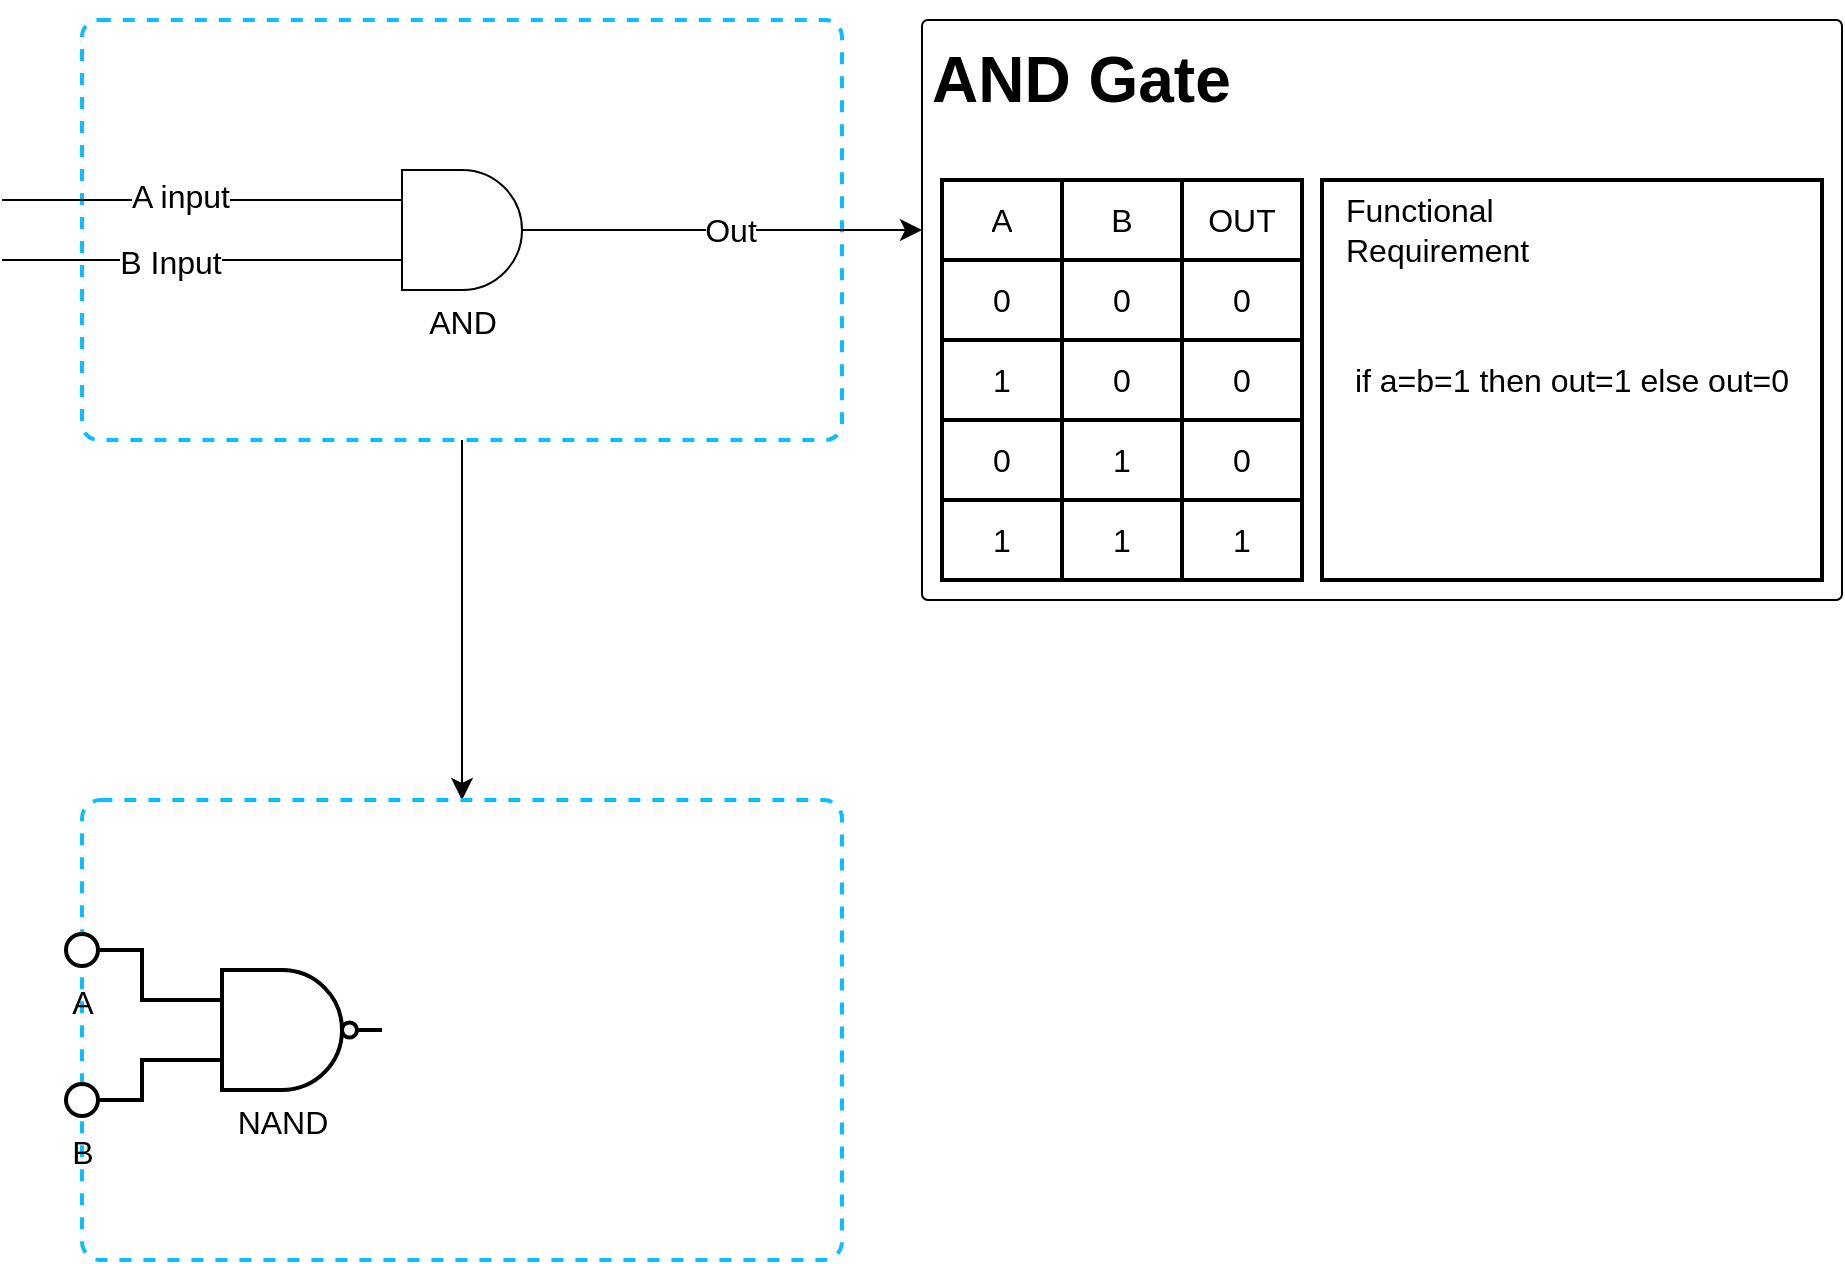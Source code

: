 <mxfile version="20.8.23" type="github">
  <diagram name="And-Gate" id="u10YveOSF3FBLlsxwQq4">
    <mxGraphModel dx="1147" dy="653" grid="1" gridSize="10" guides="1" tooltips="1" connect="1" arrows="1" fold="1" page="1" pageScale="1" pageWidth="827" pageHeight="1169" math="0" shadow="0">
      <root>
        <mxCell id="0" />
        <mxCell id="1" parent="0" />
        <mxCell id="NyGEZXsJiVMz1paDzBxX-51" value="" style="edgeStyle=none;curved=1;rounded=0;orthogonalLoop=1;jettySize=auto;html=1;fontSize=12;startSize=8;endSize=8;" edge="1" parent="1" source="NyGEZXsJiVMz1paDzBxX-1" target="NyGEZXsJiVMz1paDzBxX-50">
          <mxGeometry relative="1" as="geometry" />
        </mxCell>
        <mxCell id="NyGEZXsJiVMz1paDzBxX-1" value="" style="rounded=1;whiteSpace=wrap;html=1;fontSize=16;arcSize=4;dashed=1;strokeColor=#0ABEFF;strokeWidth=2;" vertex="1" parent="1">
          <mxGeometry x="120" y="80" width="380" height="210" as="geometry" />
        </mxCell>
        <mxCell id="NyGEZXsJiVMz1paDzBxX-2" value="AND" style="verticalLabelPosition=bottom;shadow=0;dashed=0;align=center;html=1;verticalAlign=top;shape=mxgraph.electrical.logic_gates.logic_gate;operation=and;fontSize=16;" vertex="1" parent="1">
          <mxGeometry x="260" y="155" width="100" height="60" as="geometry" />
        </mxCell>
        <mxCell id="NyGEZXsJiVMz1paDzBxX-3" value="" style="endArrow=none;html=1;rounded=0;fontSize=12;startSize=8;endSize=8;curved=1;entryX=0;entryY=0.25;entryDx=0;entryDy=0;entryPerimeter=0;" edge="1" parent="1" target="NyGEZXsJiVMz1paDzBxX-2">
          <mxGeometry width="50" height="50" relative="1" as="geometry">
            <mxPoint x="80" y="170" as="sourcePoint" />
            <mxPoint x="380" y="200" as="targetPoint" />
          </mxGeometry>
        </mxCell>
        <mxCell id="NyGEZXsJiVMz1paDzBxX-7" value="A input" style="edgeLabel;html=1;align=center;verticalAlign=middle;resizable=0;points=[];fontSize=16;" vertex="1" connectable="0" parent="NyGEZXsJiVMz1paDzBxX-3">
          <mxGeometry x="-0.009" y="2" relative="1" as="geometry">
            <mxPoint as="offset" />
          </mxGeometry>
        </mxCell>
        <mxCell id="NyGEZXsJiVMz1paDzBxX-4" value="" style="endArrow=none;html=1;rounded=0;fontSize=12;startSize=8;endSize=8;curved=1;entryX=0;entryY=0.25;entryDx=0;entryDy=0;entryPerimeter=0;" edge="1" parent="1">
          <mxGeometry width="50" height="50" relative="1" as="geometry">
            <mxPoint x="80" y="200" as="sourcePoint" />
            <mxPoint x="260" y="200" as="targetPoint" />
          </mxGeometry>
        </mxCell>
        <mxCell id="NyGEZXsJiVMz1paDzBxX-6" value="B Input" style="edgeLabel;html=1;align=center;verticalAlign=middle;resizable=0;points=[];fontSize=16;" vertex="1" connectable="0" parent="NyGEZXsJiVMz1paDzBxX-4">
          <mxGeometry x="-0.066" y="-1" relative="1" as="geometry">
            <mxPoint as="offset" />
          </mxGeometry>
        </mxCell>
        <mxCell id="NyGEZXsJiVMz1paDzBxX-8" value="" style="endArrow=classic;html=1;rounded=0;fontSize=12;startSize=8;endSize=8;curved=1;exitX=1;exitY=0.5;exitDx=0;exitDy=0;exitPerimeter=0;" edge="1" parent="1" source="NyGEZXsJiVMz1paDzBxX-2">
          <mxGeometry width="50" height="50" relative="1" as="geometry">
            <mxPoint x="330" y="250" as="sourcePoint" />
            <mxPoint x="540" y="185" as="targetPoint" />
          </mxGeometry>
        </mxCell>
        <mxCell id="NyGEZXsJiVMz1paDzBxX-9" value="Out" style="edgeLabel;html=1;align=center;verticalAlign=middle;resizable=0;points=[];fontSize=16;" vertex="1" connectable="0" parent="NyGEZXsJiVMz1paDzBxX-8">
          <mxGeometry x="-0.073" relative="1" as="geometry">
            <mxPoint as="offset" />
          </mxGeometry>
        </mxCell>
        <mxCell id="NyGEZXsJiVMz1paDzBxX-10" value="&lt;h1&gt;AND Gate&lt;/h1&gt;&lt;p&gt;&lt;br&gt;&lt;/p&gt;" style="text;html=1;strokeColor=default;fillColor=none;spacing=5;spacingTop=-20;whiteSpace=wrap;overflow=hidden;rounded=1;fontSize=16;arcSize=1;" vertex="1" parent="1">
          <mxGeometry x="540" y="80" width="460" height="290" as="geometry" />
        </mxCell>
        <mxCell id="NyGEZXsJiVMz1paDzBxX-24" value="" style="shape=table;startSize=0;container=1;collapsible=0;childLayout=tableLayout;fontSize=16;rounded=1;strokeColor=default;strokeWidth=2;" vertex="1" parent="1">
          <mxGeometry x="550" y="160" width="180" height="200" as="geometry" />
        </mxCell>
        <mxCell id="NyGEZXsJiVMz1paDzBxX-25" value="" style="shape=tableRow;horizontal=0;startSize=0;swimlaneHead=0;swimlaneBody=0;strokeColor=inherit;top=0;left=0;bottom=0;right=0;collapsible=0;dropTarget=0;fillColor=none;points=[[0,0.5],[1,0.5]];portConstraint=eastwest;fontSize=16;rounded=1;strokeWidth=2;" vertex="1" parent="NyGEZXsJiVMz1paDzBxX-24">
          <mxGeometry width="180" height="40" as="geometry" />
        </mxCell>
        <mxCell id="NyGEZXsJiVMz1paDzBxX-26" value="A" style="shape=partialRectangle;html=1;whiteSpace=wrap;connectable=0;strokeColor=inherit;overflow=hidden;fillColor=none;top=0;left=0;bottom=0;right=0;pointerEvents=1;fontSize=16;rounded=1;strokeWidth=2;" vertex="1" parent="NyGEZXsJiVMz1paDzBxX-25">
          <mxGeometry width="60" height="40" as="geometry">
            <mxRectangle width="60" height="40" as="alternateBounds" />
          </mxGeometry>
        </mxCell>
        <mxCell id="NyGEZXsJiVMz1paDzBxX-27" value="B" style="shape=partialRectangle;html=1;whiteSpace=wrap;connectable=0;strokeColor=inherit;overflow=hidden;fillColor=none;top=0;left=0;bottom=0;right=0;pointerEvents=1;fontSize=16;rounded=1;strokeWidth=2;" vertex="1" parent="NyGEZXsJiVMz1paDzBxX-25">
          <mxGeometry x="60" width="60" height="40" as="geometry">
            <mxRectangle width="60" height="40" as="alternateBounds" />
          </mxGeometry>
        </mxCell>
        <mxCell id="NyGEZXsJiVMz1paDzBxX-28" value="OUT" style="shape=partialRectangle;html=1;whiteSpace=wrap;connectable=0;strokeColor=inherit;overflow=hidden;fillColor=none;top=0;left=0;bottom=0;right=0;pointerEvents=1;fontSize=16;rounded=1;strokeWidth=2;" vertex="1" parent="NyGEZXsJiVMz1paDzBxX-25">
          <mxGeometry x="120" width="60" height="40" as="geometry">
            <mxRectangle width="60" height="40" as="alternateBounds" />
          </mxGeometry>
        </mxCell>
        <mxCell id="NyGEZXsJiVMz1paDzBxX-29" value="" style="shape=tableRow;horizontal=0;startSize=0;swimlaneHead=0;swimlaneBody=0;strokeColor=inherit;top=0;left=0;bottom=0;right=0;collapsible=0;dropTarget=0;fillColor=none;points=[[0,0.5],[1,0.5]];portConstraint=eastwest;fontSize=16;rounded=1;strokeWidth=2;" vertex="1" parent="NyGEZXsJiVMz1paDzBxX-24">
          <mxGeometry y="40" width="180" height="40" as="geometry" />
        </mxCell>
        <mxCell id="NyGEZXsJiVMz1paDzBxX-30" value="0" style="shape=partialRectangle;html=1;whiteSpace=wrap;connectable=0;strokeColor=inherit;overflow=hidden;fillColor=none;top=0;left=0;bottom=0;right=0;pointerEvents=1;fontSize=16;rounded=1;strokeWidth=2;" vertex="1" parent="NyGEZXsJiVMz1paDzBxX-29">
          <mxGeometry width="60" height="40" as="geometry">
            <mxRectangle width="60" height="40" as="alternateBounds" />
          </mxGeometry>
        </mxCell>
        <mxCell id="NyGEZXsJiVMz1paDzBxX-31" value="0" style="shape=partialRectangle;html=1;whiteSpace=wrap;connectable=0;strokeColor=inherit;overflow=hidden;fillColor=none;top=0;left=0;bottom=0;right=0;pointerEvents=1;fontSize=16;rounded=1;strokeWidth=2;" vertex="1" parent="NyGEZXsJiVMz1paDzBxX-29">
          <mxGeometry x="60" width="60" height="40" as="geometry">
            <mxRectangle width="60" height="40" as="alternateBounds" />
          </mxGeometry>
        </mxCell>
        <mxCell id="NyGEZXsJiVMz1paDzBxX-32" value="0" style="shape=partialRectangle;html=1;whiteSpace=wrap;connectable=0;strokeColor=inherit;overflow=hidden;fillColor=none;top=0;left=0;bottom=0;right=0;pointerEvents=1;fontSize=16;rounded=1;strokeWidth=2;" vertex="1" parent="NyGEZXsJiVMz1paDzBxX-29">
          <mxGeometry x="120" width="60" height="40" as="geometry">
            <mxRectangle width="60" height="40" as="alternateBounds" />
          </mxGeometry>
        </mxCell>
        <mxCell id="NyGEZXsJiVMz1paDzBxX-33" value="" style="shape=tableRow;horizontal=0;startSize=0;swimlaneHead=0;swimlaneBody=0;strokeColor=inherit;top=0;left=0;bottom=0;right=0;collapsible=0;dropTarget=0;fillColor=none;points=[[0,0.5],[1,0.5]];portConstraint=eastwest;fontSize=16;rounded=1;strokeWidth=2;" vertex="1" parent="NyGEZXsJiVMz1paDzBxX-24">
          <mxGeometry y="80" width="180" height="40" as="geometry" />
        </mxCell>
        <mxCell id="NyGEZXsJiVMz1paDzBxX-34" value="1" style="shape=partialRectangle;html=1;whiteSpace=wrap;connectable=0;strokeColor=inherit;overflow=hidden;fillColor=none;top=0;left=0;bottom=0;right=0;pointerEvents=1;fontSize=16;rounded=1;strokeWidth=2;" vertex="1" parent="NyGEZXsJiVMz1paDzBxX-33">
          <mxGeometry width="60" height="40" as="geometry">
            <mxRectangle width="60" height="40" as="alternateBounds" />
          </mxGeometry>
        </mxCell>
        <mxCell id="NyGEZXsJiVMz1paDzBxX-35" value="0" style="shape=partialRectangle;html=1;whiteSpace=wrap;connectable=0;strokeColor=inherit;overflow=hidden;fillColor=none;top=0;left=0;bottom=0;right=0;pointerEvents=1;fontSize=16;rounded=1;strokeWidth=2;" vertex="1" parent="NyGEZXsJiVMz1paDzBxX-33">
          <mxGeometry x="60" width="60" height="40" as="geometry">
            <mxRectangle width="60" height="40" as="alternateBounds" />
          </mxGeometry>
        </mxCell>
        <mxCell id="NyGEZXsJiVMz1paDzBxX-36" value="0" style="shape=partialRectangle;html=1;whiteSpace=wrap;connectable=0;strokeColor=inherit;overflow=hidden;fillColor=none;top=0;left=0;bottom=0;right=0;pointerEvents=1;fontSize=16;rounded=1;strokeWidth=2;" vertex="1" parent="NyGEZXsJiVMz1paDzBxX-33">
          <mxGeometry x="120" width="60" height="40" as="geometry">
            <mxRectangle width="60" height="40" as="alternateBounds" />
          </mxGeometry>
        </mxCell>
        <mxCell id="NyGEZXsJiVMz1paDzBxX-37" style="shape=tableRow;horizontal=0;startSize=0;swimlaneHead=0;swimlaneBody=0;strokeColor=inherit;top=0;left=0;bottom=0;right=0;collapsible=0;dropTarget=0;fillColor=none;points=[[0,0.5],[1,0.5]];portConstraint=eastwest;fontSize=16;rounded=1;strokeWidth=2;" vertex="1" parent="NyGEZXsJiVMz1paDzBxX-24">
          <mxGeometry y="120" width="180" height="40" as="geometry" />
        </mxCell>
        <mxCell id="NyGEZXsJiVMz1paDzBxX-38" value="0" style="shape=partialRectangle;html=1;whiteSpace=wrap;connectable=0;strokeColor=inherit;overflow=hidden;fillColor=none;top=0;left=0;bottom=0;right=0;pointerEvents=1;fontSize=16;rounded=1;strokeWidth=2;" vertex="1" parent="NyGEZXsJiVMz1paDzBxX-37">
          <mxGeometry width="60" height="40" as="geometry">
            <mxRectangle width="60" height="40" as="alternateBounds" />
          </mxGeometry>
        </mxCell>
        <mxCell id="NyGEZXsJiVMz1paDzBxX-39" value="1" style="shape=partialRectangle;html=1;whiteSpace=wrap;connectable=0;strokeColor=inherit;overflow=hidden;fillColor=none;top=0;left=0;bottom=0;right=0;pointerEvents=1;fontSize=16;rounded=1;strokeWidth=2;" vertex="1" parent="NyGEZXsJiVMz1paDzBxX-37">
          <mxGeometry x="60" width="60" height="40" as="geometry">
            <mxRectangle width="60" height="40" as="alternateBounds" />
          </mxGeometry>
        </mxCell>
        <mxCell id="NyGEZXsJiVMz1paDzBxX-40" value="0" style="shape=partialRectangle;html=1;whiteSpace=wrap;connectable=0;strokeColor=inherit;overflow=hidden;fillColor=none;top=0;left=0;bottom=0;right=0;pointerEvents=1;fontSize=16;rounded=1;strokeWidth=2;" vertex="1" parent="NyGEZXsJiVMz1paDzBxX-37">
          <mxGeometry x="120" width="60" height="40" as="geometry">
            <mxRectangle width="60" height="40" as="alternateBounds" />
          </mxGeometry>
        </mxCell>
        <mxCell id="NyGEZXsJiVMz1paDzBxX-41" style="shape=tableRow;horizontal=0;startSize=0;swimlaneHead=0;swimlaneBody=0;strokeColor=inherit;top=0;left=0;bottom=0;right=0;collapsible=0;dropTarget=0;fillColor=none;points=[[0,0.5],[1,0.5]];portConstraint=eastwest;fontSize=16;rounded=1;strokeWidth=2;" vertex="1" parent="NyGEZXsJiVMz1paDzBxX-24">
          <mxGeometry y="160" width="180" height="40" as="geometry" />
        </mxCell>
        <mxCell id="NyGEZXsJiVMz1paDzBxX-42" value="1" style="shape=partialRectangle;html=1;whiteSpace=wrap;connectable=0;strokeColor=inherit;overflow=hidden;fillColor=none;top=0;left=0;bottom=0;right=0;pointerEvents=1;fontSize=16;rounded=1;strokeWidth=2;" vertex="1" parent="NyGEZXsJiVMz1paDzBxX-41">
          <mxGeometry width="60" height="40" as="geometry">
            <mxRectangle width="60" height="40" as="alternateBounds" />
          </mxGeometry>
        </mxCell>
        <mxCell id="NyGEZXsJiVMz1paDzBxX-43" value="1" style="shape=partialRectangle;html=1;whiteSpace=wrap;connectable=0;strokeColor=inherit;overflow=hidden;fillColor=none;top=0;left=0;bottom=0;right=0;pointerEvents=1;fontSize=16;rounded=1;strokeWidth=2;" vertex="1" parent="NyGEZXsJiVMz1paDzBxX-41">
          <mxGeometry x="60" width="60" height="40" as="geometry">
            <mxRectangle width="60" height="40" as="alternateBounds" />
          </mxGeometry>
        </mxCell>
        <mxCell id="NyGEZXsJiVMz1paDzBxX-44" value="1" style="shape=partialRectangle;html=1;whiteSpace=wrap;connectable=0;strokeColor=inherit;overflow=hidden;fillColor=none;top=0;left=0;bottom=0;right=0;pointerEvents=1;fontSize=16;rounded=1;strokeWidth=2;" vertex="1" parent="NyGEZXsJiVMz1paDzBxX-41">
          <mxGeometry x="120" width="60" height="40" as="geometry">
            <mxRectangle width="60" height="40" as="alternateBounds" />
          </mxGeometry>
        </mxCell>
        <mxCell id="NyGEZXsJiVMz1paDzBxX-48" value="if a=b=1 then out=1 else out=0" style="rounded=0;whiteSpace=wrap;html=1;strokeColor=default;strokeWidth=2;fontSize=16;" vertex="1" parent="1">
          <mxGeometry x="740" y="160" width="250" height="200" as="geometry" />
        </mxCell>
        <mxCell id="NyGEZXsJiVMz1paDzBxX-49" value="Functional Requirement" style="text;html=1;strokeColor=none;fillColor=none;align=left;verticalAlign=middle;whiteSpace=wrap;rounded=0;fontSize=16;" vertex="1" parent="1">
          <mxGeometry x="750" y="170" width="60" height="30" as="geometry" />
        </mxCell>
        <mxCell id="NyGEZXsJiVMz1paDzBxX-50" value="" style="whiteSpace=wrap;html=1;fontSize=16;strokeColor=#0ABEFF;rounded=1;arcSize=4;dashed=1;strokeWidth=2;" vertex="1" parent="1">
          <mxGeometry x="120" y="470" width="380" height="230" as="geometry" />
        </mxCell>
        <mxCell id="NyGEZXsJiVMz1paDzBxX-52" value="" style="edgeStyle=segmentEdgeStyle;endArrow=none;html=1;curved=0;rounded=0;endSize=8;startSize=8;fontSize=12;exitX=0.9;exitY=0.5;exitDx=0;exitDy=0;exitPerimeter=0;endFill=0;entryX=0;entryY=0.25;entryDx=0;entryDy=0;entryPerimeter=0;strokeWidth=2;" edge="1" parent="1" source="NyGEZXsJiVMz1paDzBxX-53" target="NyGEZXsJiVMz1paDzBxX-59">
          <mxGeometry width="50" height="50" relative="1" as="geometry">
            <mxPoint x="80" y="549.68" as="sourcePoint" />
            <mxPoint x="80" y="500" as="targetPoint" />
            <Array as="points">
              <mxPoint x="150" y="545" />
              <mxPoint x="150" y="570" />
            </Array>
          </mxGeometry>
        </mxCell>
        <mxCell id="NyGEZXsJiVMz1paDzBxX-53" value="A" style="verticalLabelPosition=bottom;shadow=0;dashed=0;align=center;html=1;verticalAlign=top;shape=mxgraph.electrical.logic_gates.inverting_contact;rounded=1;strokeColor=default;strokeWidth=2;fontSize=16;" vertex="1" parent="1">
          <mxGeometry x="110" y="535" width="20" height="20" as="geometry" />
        </mxCell>
        <mxCell id="NyGEZXsJiVMz1paDzBxX-58" value="" style="edgeStyle=segmentEdgeStyle;endArrow=none;html=1;curved=0;rounded=0;endSize=8;startSize=8;fontSize=12;entryX=0;entryY=0.75;entryDx=0;entryDy=0;entryPerimeter=0;endFill=0;strokeWidth=2;startArrow=none;exitX=0.9;exitY=0.5;exitDx=0;exitDy=0;exitPerimeter=0;" edge="1" parent="1" source="NyGEZXsJiVMz1paDzBxX-54" target="NyGEZXsJiVMz1paDzBxX-59">
          <mxGeometry width="50" height="50" relative="1" as="geometry">
            <mxPoint x="50" y="650" as="sourcePoint" />
            <mxPoint x="100" y="600" as="targetPoint" />
            <Array as="points">
              <mxPoint x="150" y="620" />
              <mxPoint x="150" y="600" />
            </Array>
          </mxGeometry>
        </mxCell>
        <mxCell id="NyGEZXsJiVMz1paDzBxX-59" value="NAND" style="verticalLabelPosition=bottom;shadow=0;dashed=0;align=center;html=1;verticalAlign=top;shape=mxgraph.electrical.logic_gates.logic_gate;operation=and;negating=1;negSize=0.15;rounded=1;strokeColor=default;strokeWidth=2;fontSize=16;" vertex="1" parent="1">
          <mxGeometry x="170" y="555" width="100" height="60" as="geometry" />
        </mxCell>
        <mxCell id="NyGEZXsJiVMz1paDzBxX-54" value="B" style="verticalLabelPosition=bottom;shadow=0;dashed=0;align=center;html=1;verticalAlign=top;shape=mxgraph.electrical.logic_gates.inverting_contact;rounded=1;strokeColor=default;strokeWidth=2;fontSize=16;" vertex="1" parent="1">
          <mxGeometry x="110" y="610" width="20" height="20" as="geometry" />
        </mxCell>
      </root>
    </mxGraphModel>
  </diagram>
</mxfile>
